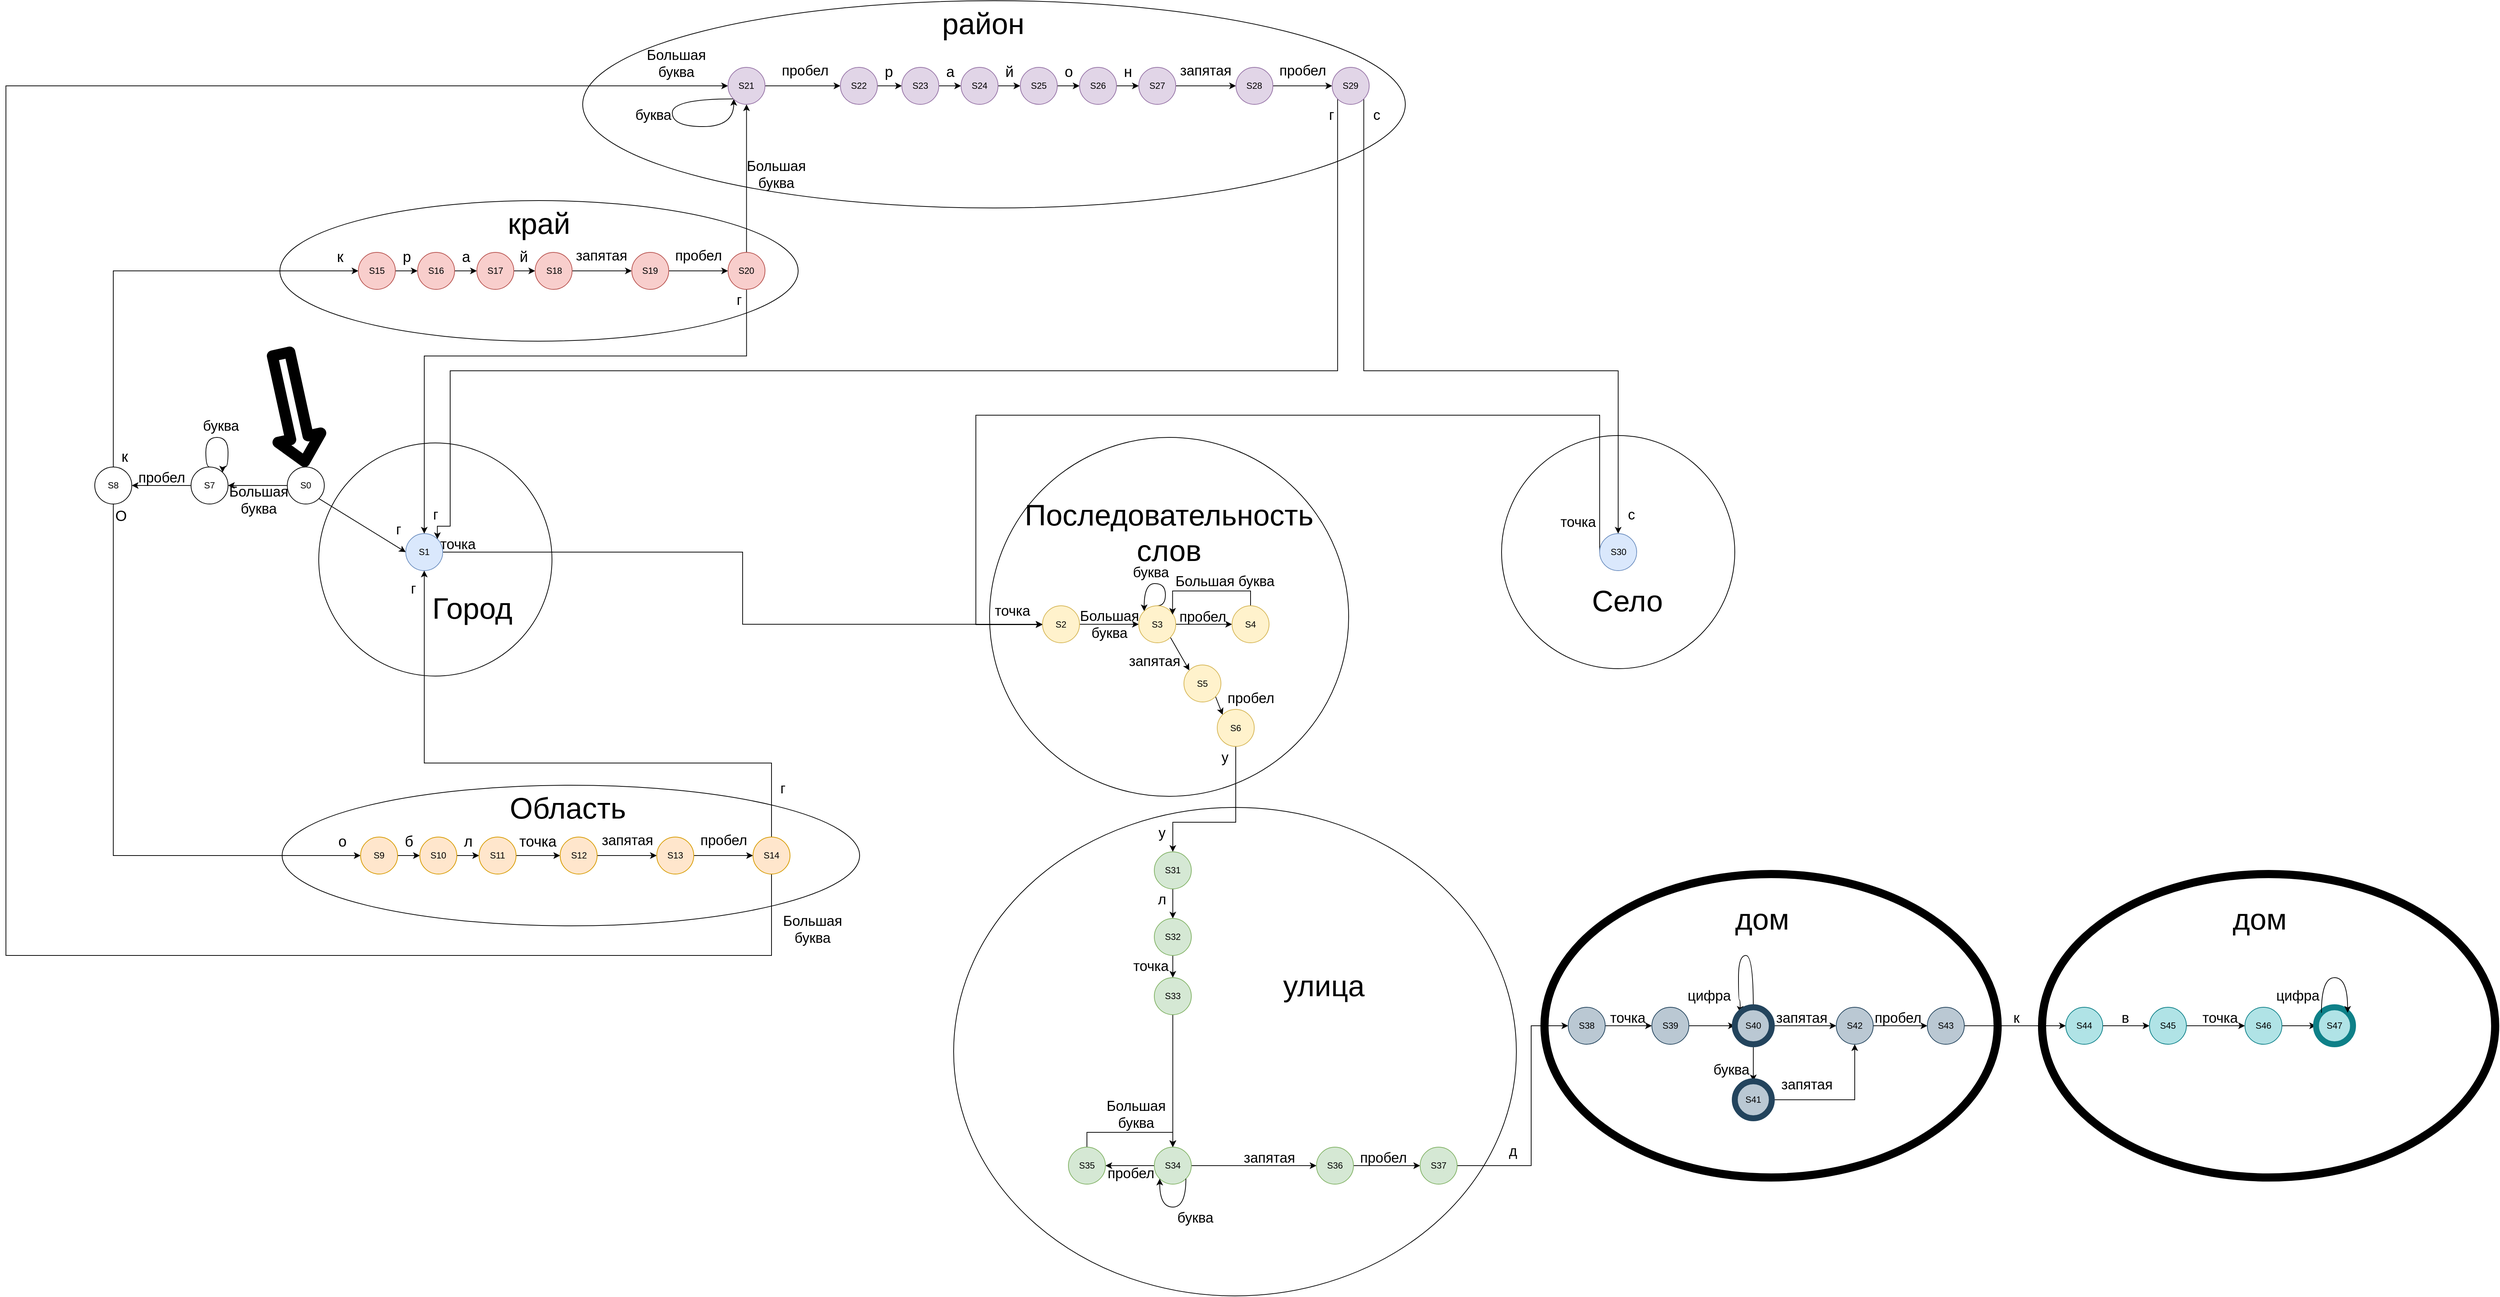 <mxfile version="13.8.1" type="google"><diagram id="v0qS0ljn7IZOgDBy7Ekw" name="Page-1"><mxGraphModel dx="2012" dy="1863" grid="1" gridSize="10" guides="1" tooltips="1" connect="1" arrows="1" fold="1" page="1" pageScale="1" pageWidth="827" pageHeight="1169" math="0" shadow="0"><root><mxCell id="0"/><mxCell id="1" parent="0"/><mxCell id="U4haM7wn6917HgcNlMuS-253" value="" style="ellipse;whiteSpace=wrap;html=1;strokeWidth=11;fillColor=#ffffff;fontSize=20;" vertex="1" parent="1"><mxGeometry x="2400" y="800" width="612" height="410" as="geometry"/></mxCell><mxCell id="U4haM7wn6917HgcNlMuS-251" value="" style="ellipse;whiteSpace=wrap;html=1;strokeWidth=11;fillColor=#ffffff;fontSize=20;" vertex="1" parent="1"><mxGeometry x="1728" y="800" width="612" height="410" as="geometry"/></mxCell><mxCell id="U4haM7wn6917HgcNlMuS-225" value="" style="ellipse;whiteSpace=wrap;html=1;strokeWidth=1;fillColor=#ffffff;fontSize=20;" vertex="1" parent="1"><mxGeometry x="930" y="710" width="760" height="660" as="geometry"/></mxCell><mxCell id="U4haM7wn6917HgcNlMuS-163" value="" style="ellipse;whiteSpace=wrap;html=1;aspect=fixed;fontSize=19;strokeWidth=1;" vertex="1" parent="1"><mxGeometry x="1670" y="207.5" width="315" height="315" as="geometry"/></mxCell><mxCell id="U4haM7wn6917HgcNlMuS-161" value="" style="ellipse;whiteSpace=wrap;html=1;aspect=fixed;fontSize=19;strokeWidth=1;" vertex="1" parent="1"><mxGeometry x="978.5" y="210" width="485" height="485" as="geometry"/></mxCell><mxCell id="U4haM7wn6917HgcNlMuS-156" value="" style="ellipse;whiteSpace=wrap;html=1;strokeWidth=1;fillColor=#ffffff;fontSize=20;" vertex="1" parent="1"><mxGeometry x="429" y="-380" width="1111" height="280" as="geometry"/></mxCell><mxCell id="U4haM7wn6917HgcNlMuS-62" value="" style="ellipse;whiteSpace=wrap;html=1;fontSize=20;strokeWidth=1;" vertex="1" parent="1"><mxGeometry x="20" y="-110" width="700" height="190" as="geometry"/></mxCell><mxCell id="U4haM7wn6917HgcNlMuS-60" value="" style="ellipse;whiteSpace=wrap;html=1;fontSize=20;strokeWidth=1;" vertex="1" parent="1"><mxGeometry x="23" y="680" width="780" height="190" as="geometry"/></mxCell><mxCell id="U4haM7wn6917HgcNlMuS-25" value="" style="ellipse;whiteSpace=wrap;html=1;aspect=fixed;fontSize=19;strokeWidth=1;" vertex="1" parent="1"><mxGeometry x="72.5" y="217.5" width="315" height="315" as="geometry"/></mxCell><mxCell id="U4haM7wn6917HgcNlMuS-5" style="rounded=0;orthogonalLoop=1;jettySize=auto;html=1;exitX=1;exitY=1;exitDx=0;exitDy=0;entryX=0;entryY=0.5;entryDx=0;entryDy=0;strokeWidth=1;" edge="1" parent="1" source="U4haM7wn6917HgcNlMuS-1" target="U4haM7wn6917HgcNlMuS-4"><mxGeometry relative="1" as="geometry"/></mxCell><mxCell id="U4haM7wn6917HgcNlMuS-30" style="edgeStyle=none;rounded=0;orthogonalLoop=1;jettySize=auto;html=1;exitX=0;exitY=0.5;exitDx=0;exitDy=0;entryX=1;entryY=0.5;entryDx=0;entryDy=0;fontSize=40;strokeWidth=1;" edge="1" parent="1" source="U4haM7wn6917HgcNlMuS-1" target="U4haM7wn6917HgcNlMuS-29"><mxGeometry relative="1" as="geometry"/></mxCell><mxCell id="U4haM7wn6917HgcNlMuS-1" value="S0" style="ellipse;whiteSpace=wrap;html=1;aspect=fixed;strokeWidth=1;" vertex="1" parent="1"><mxGeometry x="30" y="250" width="50" height="50" as="geometry"/></mxCell><mxCell id="U4haM7wn6917HgcNlMuS-8" style="edgeStyle=orthogonalEdgeStyle;rounded=0;orthogonalLoop=1;jettySize=auto;html=1;exitX=1;exitY=0.5;exitDx=0;exitDy=0;entryX=0;entryY=0.5;entryDx=0;entryDy=0;fontSize=19;strokeWidth=1;" edge="1" parent="1" source="U4haM7wn6917HgcNlMuS-4" target="U4haM7wn6917HgcNlMuS-7"><mxGeometry relative="1" as="geometry"/></mxCell><mxCell id="U4haM7wn6917HgcNlMuS-4" value="S1" style="ellipse;whiteSpace=wrap;html=1;aspect=fixed;fillColor=#dae8fc;strokeColor=#6c8ebf;strokeWidth=1;" vertex="1" parent="1"><mxGeometry x="190" y="340" width="50" height="50" as="geometry"/></mxCell><mxCell id="U4haM7wn6917HgcNlMuS-6" value="г" style="text;html=1;align=center;verticalAlign=middle;resizable=0;points=[];autosize=1;fontSize=19;strokeWidth=1;" vertex="1" parent="1"><mxGeometry x="170" y="320" width="20" height="30" as="geometry"/></mxCell><mxCell id="U4haM7wn6917HgcNlMuS-11" style="edgeStyle=none;rounded=0;orthogonalLoop=1;jettySize=auto;html=1;exitX=1;exitY=0.5;exitDx=0;exitDy=0;entryX=0;entryY=0.5;entryDx=0;entryDy=0;fontSize=19;strokeWidth=1;" edge="1" parent="1" source="U4haM7wn6917HgcNlMuS-7" target="U4haM7wn6917HgcNlMuS-10"><mxGeometry relative="1" as="geometry"/></mxCell><mxCell id="U4haM7wn6917HgcNlMuS-7" value="S2" style="ellipse;whiteSpace=wrap;html=1;aspect=fixed;fillColor=#fff2cc;strokeColor=#d6b656;strokeWidth=1;" vertex="1" parent="1"><mxGeometry x="1050" y="437.5" width="50" height="50" as="geometry"/></mxCell><mxCell id="U4haM7wn6917HgcNlMuS-9" value="точка" style="text;html=1;align=center;verticalAlign=middle;resizable=0;points=[];autosize=1;fontSize=19;strokeWidth=1;" vertex="1" parent="1"><mxGeometry x="230" y="340" width="60" height="30" as="geometry"/></mxCell><mxCell id="U4haM7wn6917HgcNlMuS-13" style="edgeStyle=orthogonalEdgeStyle;rounded=0;orthogonalLoop=1;jettySize=auto;html=1;exitX=0.5;exitY=0;exitDx=0;exitDy=0;fontSize=19;entryX=0;entryY=0;entryDx=0;entryDy=0;curved=1;strokeWidth=1;" edge="1" parent="1" source="U4haM7wn6917HgcNlMuS-10" target="U4haM7wn6917HgcNlMuS-10"><mxGeometry relative="1" as="geometry"><mxPoint x="1216" y="377.5" as="targetPoint"/><Array as="points"><mxPoint x="1216" y="437.5"/><mxPoint x="1216" y="407.5"/><mxPoint x="1187" y="407.5"/></Array></mxGeometry></mxCell><mxCell id="U4haM7wn6917HgcNlMuS-15" style="edgeStyle=orthogonalEdgeStyle;curved=1;rounded=0;orthogonalLoop=1;jettySize=auto;html=1;exitX=1;exitY=0.5;exitDx=0;exitDy=0;fontSize=19;entryX=0;entryY=0.5;entryDx=0;entryDy=0;strokeWidth=1;" edge="1" parent="1" source="U4haM7wn6917HgcNlMuS-10" target="U4haM7wn6917HgcNlMuS-17"><mxGeometry relative="1" as="geometry"><mxPoint x="1306" y="462.5" as="targetPoint"/></mxGeometry></mxCell><mxCell id="U4haM7wn6917HgcNlMuS-20" style="rounded=0;orthogonalLoop=1;jettySize=auto;html=1;exitX=1;exitY=1;exitDx=0;exitDy=0;fontSize=19;entryX=0;entryY=0;entryDx=0;entryDy=0;strokeWidth=1;" edge="1" parent="1" source="U4haM7wn6917HgcNlMuS-10" target="U4haM7wn6917HgcNlMuS-21"><mxGeometry relative="1" as="geometry"><mxPoint x="1276" y="567.5" as="targetPoint"/></mxGeometry></mxCell><mxCell id="U4haM7wn6917HgcNlMuS-10" value="S3" style="ellipse;whiteSpace=wrap;html=1;aspect=fixed;fillColor=#fff2cc;strokeColor=#d6b656;strokeWidth=1;" vertex="1" parent="1"><mxGeometry x="1180" y="437.5" width="50" height="50" as="geometry"/></mxCell><mxCell id="U4haM7wn6917HgcNlMuS-12" value="Большая&lt;br&gt;буква" style="text;html=1;align=center;verticalAlign=middle;resizable=0;points=[];autosize=1;fontSize=19;strokeWidth=1;" vertex="1" parent="1"><mxGeometry x="1090" y="437.5" width="100" height="50" as="geometry"/></mxCell><mxCell id="U4haM7wn6917HgcNlMuS-14" value="буква" style="text;html=1;align=center;verticalAlign=middle;resizable=0;points=[];autosize=1;fontSize=19;strokeWidth=1;" vertex="1" parent="1"><mxGeometry x="1166" y="377.5" width="60" height="30" as="geometry"/></mxCell><mxCell id="U4haM7wn6917HgcNlMuS-16" value="пробел" style="text;html=1;align=center;verticalAlign=middle;resizable=0;points=[];autosize=1;fontSize=19;strokeWidth=1;" vertex="1" parent="1"><mxGeometry x="1226" y="437.5" width="80" height="30" as="geometry"/></mxCell><mxCell id="U4haM7wn6917HgcNlMuS-18" style="edgeStyle=orthogonalEdgeStyle;rounded=0;orthogonalLoop=1;jettySize=auto;html=1;exitX=0.5;exitY=0;exitDx=0;exitDy=0;entryX=0.913;entryY=0.241;entryDx=0;entryDy=0;entryPerimeter=0;fontSize=19;strokeWidth=1;" edge="1" parent="1" source="U4haM7wn6917HgcNlMuS-17" target="U4haM7wn6917HgcNlMuS-10"><mxGeometry relative="1" as="geometry"><Array as="points"><mxPoint x="1331" y="417.5"/><mxPoint x="1226" y="417.5"/></Array></mxGeometry></mxCell><mxCell id="U4haM7wn6917HgcNlMuS-17" value="S4" style="ellipse;whiteSpace=wrap;html=1;aspect=fixed;fillColor=#fff2cc;strokeColor=#d6b656;strokeWidth=1;" vertex="1" parent="1"><mxGeometry x="1306" y="437.5" width="50" height="50" as="geometry"/></mxCell><mxCell id="U4haM7wn6917HgcNlMuS-19" value="Большая буква" style="text;html=1;align=center;verticalAlign=middle;resizable=0;points=[];autosize=1;fontSize=19;strokeWidth=1;" vertex="1" parent="1"><mxGeometry x="1221" y="390" width="150" height="30" as="geometry"/></mxCell><mxCell id="U4haM7wn6917HgcNlMuS-48" style="rounded=0;orthogonalLoop=1;jettySize=auto;html=1;exitX=1;exitY=1;exitDx=0;exitDy=0;entryX=0;entryY=0;entryDx=0;entryDy=0;fontSize=20;strokeWidth=1;" edge="1" parent="1" source="U4haM7wn6917HgcNlMuS-21" target="U4haM7wn6917HgcNlMuS-47"><mxGeometry relative="1" as="geometry"/></mxCell><mxCell id="U4haM7wn6917HgcNlMuS-21" value="S5" style="ellipse;whiteSpace=wrap;html=1;aspect=fixed;fillColor=#fff2cc;strokeColor=#d6b656;strokeWidth=1;" vertex="1" parent="1"><mxGeometry x="1241" y="517.5" width="50" height="50" as="geometry"/></mxCell><mxCell id="U4haM7wn6917HgcNlMuS-22" value="запятая" style="text;html=1;align=center;verticalAlign=middle;resizable=0;points=[];autosize=1;fontSize=19;strokeWidth=1;" vertex="1" parent="1"><mxGeometry x="1161" y="497.5" width="80" height="30" as="geometry"/></mxCell><mxCell id="U4haM7wn6917HgcNlMuS-23" value="Город" style="text;html=1;strokeColor=none;fillColor=none;align=center;verticalAlign=middle;whiteSpace=wrap;rounded=0;fontSize=40;strokeWidth=1;" vertex="1" parent="1"><mxGeometry x="260" y="430" width="40" height="20" as="geometry"/></mxCell><mxCell id="U4haM7wn6917HgcNlMuS-35" style="edgeStyle=orthogonalEdgeStyle;curved=1;rounded=0;orthogonalLoop=1;jettySize=auto;html=1;exitX=0;exitY=0.5;exitDx=0;exitDy=0;entryX=1;entryY=0.5;entryDx=0;entryDy=0;fontSize=40;strokeWidth=1;" edge="1" parent="1" source="U4haM7wn6917HgcNlMuS-29" target="U4haM7wn6917HgcNlMuS-34"><mxGeometry relative="1" as="geometry"/></mxCell><mxCell id="U4haM7wn6917HgcNlMuS-29" value="S7" style="ellipse;whiteSpace=wrap;html=1;aspect=fixed;strokeWidth=1;" vertex="1" parent="1"><mxGeometry x="-100" y="250" width="50" height="50" as="geometry"/></mxCell><mxCell id="U4haM7wn6917HgcNlMuS-31" value="Большая&lt;br&gt;буква" style="text;html=1;align=center;verticalAlign=middle;resizable=0;points=[];autosize=1;fontSize=19;strokeWidth=1;" vertex="1" parent="1"><mxGeometry x="-59" y="270" width="100" height="50" as="geometry"/></mxCell><mxCell id="U4haM7wn6917HgcNlMuS-32" style="edgeStyle=orthogonalEdgeStyle;rounded=0;orthogonalLoop=1;jettySize=auto;html=1;exitX=0.5;exitY=0;exitDx=0;exitDy=0;entryX=1;entryY=0;entryDx=0;entryDy=0;fontSize=40;curved=1;strokeWidth=1;" edge="1" parent="1" source="U4haM7wn6917HgcNlMuS-29" target="U4haM7wn6917HgcNlMuS-29"><mxGeometry relative="1" as="geometry"><Array as="points"><mxPoint x="-80" y="250"/><mxPoint x="-80" y="210"/><mxPoint x="-50" y="210"/><mxPoint x="-50" y="250"/><mxPoint x="-57" y="250"/></Array></mxGeometry></mxCell><mxCell id="U4haM7wn6917HgcNlMuS-33" value="буква" style="text;html=1;align=center;verticalAlign=middle;resizable=0;points=[];autosize=1;fontSize=19;strokeWidth=1;" vertex="1" parent="1"><mxGeometry x="-90" y="180" width="60" height="30" as="geometry"/></mxCell><mxCell id="U4haM7wn6917HgcNlMuS-39" style="edgeStyle=orthogonalEdgeStyle;rounded=0;orthogonalLoop=1;jettySize=auto;html=1;exitX=0.5;exitY=1;exitDx=0;exitDy=0;entryX=0;entryY=0.5;entryDx=0;entryDy=0;fontSize=40;strokeWidth=1;" edge="1" parent="1" source="U4haM7wn6917HgcNlMuS-34" target="U4haM7wn6917HgcNlMuS-38"><mxGeometry relative="1" as="geometry"/></mxCell><mxCell id="U4haM7wn6917HgcNlMuS-81" style="edgeStyle=orthogonalEdgeStyle;rounded=0;orthogonalLoop=1;jettySize=auto;html=1;exitX=0.5;exitY=0;exitDx=0;exitDy=0;entryX=0;entryY=0.5;entryDx=0;entryDy=0;fontSize=20;strokeWidth=1;" edge="1" parent="1" source="U4haM7wn6917HgcNlMuS-34" target="U4haM7wn6917HgcNlMuS-64"><mxGeometry relative="1" as="geometry"/></mxCell><mxCell id="U4haM7wn6917HgcNlMuS-34" value="S8" style="ellipse;whiteSpace=wrap;html=1;aspect=fixed;strokeWidth=1;" vertex="1" parent="1"><mxGeometry x="-230" y="250" width="50" height="50" as="geometry"/></mxCell><mxCell id="U4haM7wn6917HgcNlMuS-36" value="пробел" style="text;html=1;align=center;verticalAlign=middle;resizable=0;points=[];autosize=1;fontSize=19;strokeWidth=1;" vertex="1" parent="1"><mxGeometry x="-180" y="250" width="80" height="30" as="geometry"/></mxCell><mxCell id="U4haM7wn6917HgcNlMuS-50" style="edgeStyle=none;rounded=0;orthogonalLoop=1;jettySize=auto;html=1;exitX=1;exitY=0.5;exitDx=0;exitDy=0;entryX=0;entryY=0.5;entryDx=0;entryDy=0;fontSize=20;strokeWidth=1;" edge="1" parent="1" source="U4haM7wn6917HgcNlMuS-38" target="U4haM7wn6917HgcNlMuS-42"><mxGeometry relative="1" as="geometry"/></mxCell><mxCell id="U4haM7wn6917HgcNlMuS-38" value="S9" style="ellipse;whiteSpace=wrap;html=1;aspect=fixed;fillColor=#ffe6cc;strokeColor=#d79b00;strokeWidth=1;" vertex="1" parent="1"><mxGeometry x="129" y="750" width="50" height="50" as="geometry"/></mxCell><mxCell id="U4haM7wn6917HgcNlMuS-40" value="О" style="text;html=1;align=center;verticalAlign=middle;resizable=0;points=[];autosize=1;fontSize=20;strokeWidth=1;" vertex="1" parent="1"><mxGeometry x="-210" y="300" width="30" height="30" as="geometry"/></mxCell><mxCell id="U4haM7wn6917HgcNlMuS-41" value="о" style="text;html=1;align=center;verticalAlign=middle;resizable=0;points=[];autosize=1;fontSize=20;strokeWidth=1;" vertex="1" parent="1"><mxGeometry x="89" y="740" width="30" height="30" as="geometry"/></mxCell><mxCell id="U4haM7wn6917HgcNlMuS-51" style="edgeStyle=none;rounded=0;orthogonalLoop=1;jettySize=auto;html=1;exitX=1;exitY=0.5;exitDx=0;exitDy=0;entryX=0;entryY=0.5;entryDx=0;entryDy=0;fontSize=20;strokeWidth=1;" edge="1" parent="1" source="U4haM7wn6917HgcNlMuS-42" target="U4haM7wn6917HgcNlMuS-43"><mxGeometry relative="1" as="geometry"/></mxCell><mxCell id="U4haM7wn6917HgcNlMuS-42" value="S10" style="ellipse;whiteSpace=wrap;html=1;aspect=fixed;fillColor=#ffe6cc;strokeColor=#d79b00;strokeWidth=1;" vertex="1" parent="1"><mxGeometry x="209" y="750" width="50" height="50" as="geometry"/></mxCell><mxCell id="U4haM7wn6917HgcNlMuS-52" style="edgeStyle=none;rounded=0;orthogonalLoop=1;jettySize=auto;html=1;exitX=1;exitY=0.5;exitDx=0;exitDy=0;entryX=0;entryY=0.5;entryDx=0;entryDy=0;fontSize=20;strokeWidth=1;" edge="1" parent="1" source="U4haM7wn6917HgcNlMuS-43" target="U4haM7wn6917HgcNlMuS-44"><mxGeometry relative="1" as="geometry"/></mxCell><mxCell id="U4haM7wn6917HgcNlMuS-43" value="S11" style="ellipse;whiteSpace=wrap;html=1;aspect=fixed;fillColor=#ffe6cc;strokeColor=#d79b00;strokeWidth=1;" vertex="1" parent="1"><mxGeometry x="289" y="750" width="50" height="50" as="geometry"/></mxCell><mxCell id="U4haM7wn6917HgcNlMuS-53" style="edgeStyle=none;rounded=0;orthogonalLoop=1;jettySize=auto;html=1;exitX=1;exitY=0.5;exitDx=0;exitDy=0;entryX=0;entryY=0.5;entryDx=0;entryDy=0;fontSize=20;strokeWidth=1;" edge="1" parent="1" source="U4haM7wn6917HgcNlMuS-44" target="U4haM7wn6917HgcNlMuS-45"><mxGeometry relative="1" as="geometry"/></mxCell><mxCell id="U4haM7wn6917HgcNlMuS-44" value="S12" style="ellipse;whiteSpace=wrap;html=1;aspect=fixed;fillColor=#ffe6cc;strokeColor=#d79b00;strokeWidth=1;" vertex="1" parent="1"><mxGeometry x="398.5" y="750" width="50" height="50" as="geometry"/></mxCell><mxCell id="U4haM7wn6917HgcNlMuS-54" style="edgeStyle=none;rounded=0;orthogonalLoop=1;jettySize=auto;html=1;exitX=1;exitY=0.5;exitDx=0;exitDy=0;entryX=0;entryY=0.5;entryDx=0;entryDy=0;fontSize=20;strokeWidth=1;" edge="1" parent="1" source="U4haM7wn6917HgcNlMuS-45" target="U4haM7wn6917HgcNlMuS-46"><mxGeometry relative="1" as="geometry"/></mxCell><mxCell id="U4haM7wn6917HgcNlMuS-45" value="S13" style="ellipse;whiteSpace=wrap;html=1;aspect=fixed;fillColor=#ffe6cc;strokeColor=#d79b00;strokeWidth=1;" vertex="1" parent="1"><mxGeometry x="529" y="750" width="50" height="50" as="geometry"/></mxCell><mxCell id="U4haM7wn6917HgcNlMuS-83" style="edgeStyle=orthogonalEdgeStyle;rounded=0;orthogonalLoop=1;jettySize=auto;html=1;exitX=0.5;exitY=0;exitDx=0;exitDy=0;entryX=0.5;entryY=1;entryDx=0;entryDy=0;fontSize=20;strokeWidth=1;" edge="1" parent="1" source="U4haM7wn6917HgcNlMuS-46" target="U4haM7wn6917HgcNlMuS-4"><mxGeometry relative="1" as="geometry"><Array as="points"><mxPoint x="684" y="650"/><mxPoint x="215" y="650"/></Array></mxGeometry></mxCell><mxCell id="U4haM7wn6917HgcNlMuS-92" style="edgeStyle=orthogonalEdgeStyle;rounded=0;orthogonalLoop=1;jettySize=auto;html=1;exitX=0.5;exitY=1;exitDx=0;exitDy=0;entryX=0;entryY=0.5;entryDx=0;entryDy=0;strokeWidth=1;fontSize=20;" edge="1" parent="1" source="U4haM7wn6917HgcNlMuS-46" target="U4haM7wn6917HgcNlMuS-89"><mxGeometry relative="1" as="geometry"><Array as="points"><mxPoint x="684" y="910"/><mxPoint x="-350" y="910"/><mxPoint x="-350" y="-265"/></Array></mxGeometry></mxCell><mxCell id="U4haM7wn6917HgcNlMuS-46" value="S14" style="ellipse;whiteSpace=wrap;html=1;aspect=fixed;fillColor=#ffe6cc;strokeColor=#d79b00;strokeWidth=1;" vertex="1" parent="1"><mxGeometry x="659" y="750" width="50" height="50" as="geometry"/></mxCell><mxCell id="U4haM7wn6917HgcNlMuS-195" style="edgeStyle=orthogonalEdgeStyle;rounded=0;orthogonalLoop=1;jettySize=auto;html=1;exitX=0.5;exitY=1;exitDx=0;exitDy=0;entryX=0.5;entryY=0;entryDx=0;entryDy=0;strokeWidth=1;fontSize=20;" edge="1" parent="1" source="U4haM7wn6917HgcNlMuS-47" target="U4haM7wn6917HgcNlMuS-193"><mxGeometry relative="1" as="geometry"><Array as="points"><mxPoint x="1311" y="730"/><mxPoint x="1226" y="730"/></Array></mxGeometry></mxCell><mxCell id="U4haM7wn6917HgcNlMuS-47" value="S6" style="ellipse;whiteSpace=wrap;html=1;aspect=fixed;fillColor=#fff2cc;strokeColor=#d6b656;strokeWidth=1;" vertex="1" parent="1"><mxGeometry x="1286" y="577.5" width="50" height="50" as="geometry"/></mxCell><mxCell id="U4haM7wn6917HgcNlMuS-49" value="пробел" style="text;html=1;align=center;verticalAlign=middle;resizable=0;points=[];autosize=1;fontSize=19;strokeWidth=1;" vertex="1" parent="1"><mxGeometry x="1291" y="547.5" width="80" height="30" as="geometry"/></mxCell><mxCell id="U4haM7wn6917HgcNlMuS-55" value="б" style="text;html=1;align=center;verticalAlign=middle;resizable=0;points=[];autosize=1;fontSize=20;strokeWidth=1;" vertex="1" parent="1"><mxGeometry x="179" y="740" width="30" height="30" as="geometry"/></mxCell><mxCell id="U4haM7wn6917HgcNlMuS-56" value="л" style="text;html=1;align=center;verticalAlign=middle;resizable=0;points=[];autosize=1;fontSize=20;strokeWidth=1;" vertex="1" parent="1"><mxGeometry x="259" y="740" width="30" height="30" as="geometry"/></mxCell><mxCell id="U4haM7wn6917HgcNlMuS-57" value="точка" style="text;html=1;align=center;verticalAlign=middle;resizable=0;points=[];autosize=1;fontSize=20;strokeWidth=1;" vertex="1" parent="1"><mxGeometry x="333" y="740" width="70" height="30" as="geometry"/></mxCell><mxCell id="U4haM7wn6917HgcNlMuS-58" value="запятая" style="text;html=1;align=center;verticalAlign=middle;resizable=0;points=[];autosize=1;fontSize=19;strokeWidth=1;" vertex="1" parent="1"><mxGeometry x="449" y="740" width="80" height="30" as="geometry"/></mxCell><mxCell id="U4haM7wn6917HgcNlMuS-59" value="пробел" style="text;html=1;align=center;verticalAlign=middle;resizable=0;points=[];autosize=1;fontSize=19;strokeWidth=1;" vertex="1" parent="1"><mxGeometry x="579" y="740" width="80" height="30" as="geometry"/></mxCell><mxCell id="U4haM7wn6917HgcNlMuS-61" value="Область" style="text;html=1;strokeColor=none;fillColor=none;align=center;verticalAlign=middle;whiteSpace=wrap;rounded=0;fontSize=40;strokeWidth=1;" vertex="1" parent="1"><mxGeometry x="389" y="700" width="40" height="20" as="geometry"/></mxCell><mxCell id="U4haM7wn6917HgcNlMuS-63" style="edgeStyle=none;rounded=0;orthogonalLoop=1;jettySize=auto;html=1;exitX=1;exitY=0.5;exitDx=0;exitDy=0;entryX=0;entryY=0.5;entryDx=0;entryDy=0;fontSize=20;strokeWidth=1;" edge="1" parent="1" source="U4haM7wn6917HgcNlMuS-64" target="U4haM7wn6917HgcNlMuS-67"><mxGeometry relative="1" as="geometry"/></mxCell><mxCell id="U4haM7wn6917HgcNlMuS-64" value="S15" style="ellipse;whiteSpace=wrap;html=1;aspect=fixed;fillColor=#f8cecc;strokeColor=#b85450;strokeWidth=1;" vertex="1" parent="1"><mxGeometry x="126" y="-40" width="50" height="50" as="geometry"/></mxCell><mxCell id="U4haM7wn6917HgcNlMuS-65" value="к" style="text;html=1;align=center;verticalAlign=middle;resizable=0;points=[];autosize=1;fontSize=20;strokeWidth=1;" vertex="1" parent="1"><mxGeometry x="91" y="-50" width="20" height="30" as="geometry"/></mxCell><mxCell id="U4haM7wn6917HgcNlMuS-66" style="edgeStyle=none;rounded=0;orthogonalLoop=1;jettySize=auto;html=1;exitX=1;exitY=0.5;exitDx=0;exitDy=0;entryX=0;entryY=0.5;entryDx=0;entryDy=0;fontSize=20;strokeWidth=1;" edge="1" parent="1" source="U4haM7wn6917HgcNlMuS-67" target="U4haM7wn6917HgcNlMuS-69"><mxGeometry relative="1" as="geometry"/></mxCell><mxCell id="U4haM7wn6917HgcNlMuS-67" value="S16" style="ellipse;whiteSpace=wrap;html=1;aspect=fixed;fillColor=#f8cecc;strokeColor=#b85450;strokeWidth=1;" vertex="1" parent="1"><mxGeometry x="206" y="-40" width="50" height="50" as="geometry"/></mxCell><mxCell id="U4haM7wn6917HgcNlMuS-68" style="edgeStyle=none;rounded=0;orthogonalLoop=1;jettySize=auto;html=1;exitX=1;exitY=0.5;exitDx=0;exitDy=0;entryX=0;entryY=0.5;entryDx=0;entryDy=0;fontSize=20;strokeWidth=1;" edge="1" parent="1" source="U4haM7wn6917HgcNlMuS-69" target="U4haM7wn6917HgcNlMuS-71"><mxGeometry relative="1" as="geometry"/></mxCell><mxCell id="U4haM7wn6917HgcNlMuS-69" value="S17" style="ellipse;whiteSpace=wrap;html=1;aspect=fixed;fillColor=#f8cecc;strokeColor=#b85450;strokeWidth=1;" vertex="1" parent="1"><mxGeometry x="286" y="-40" width="50" height="50" as="geometry"/></mxCell><mxCell id="U4haM7wn6917HgcNlMuS-70" style="edgeStyle=none;rounded=0;orthogonalLoop=1;jettySize=auto;html=1;exitX=1;exitY=0.5;exitDx=0;exitDy=0;entryX=0;entryY=0.5;entryDx=0;entryDy=0;fontSize=20;strokeWidth=1;" edge="1" parent="1" source="U4haM7wn6917HgcNlMuS-71" target="U4haM7wn6917HgcNlMuS-73"><mxGeometry relative="1" as="geometry"/></mxCell><mxCell id="U4haM7wn6917HgcNlMuS-71" value="S18" style="ellipse;html=1;aspect=fixed;strokeColor=#b85450;strokeWidth=1;fillColor=#f8cecc;" vertex="1" parent="1"><mxGeometry x="364.75" y="-40" width="50" height="50" as="geometry"/></mxCell><mxCell id="U4haM7wn6917HgcNlMuS-72" style="edgeStyle=none;rounded=0;orthogonalLoop=1;jettySize=auto;html=1;exitX=1;exitY=0.5;exitDx=0;exitDy=0;entryX=0;entryY=0.5;entryDx=0;entryDy=0;fontSize=20;strokeWidth=1;" edge="1" parent="1" source="U4haM7wn6917HgcNlMuS-73" target="U4haM7wn6917HgcNlMuS-74"><mxGeometry relative="1" as="geometry"/></mxCell><mxCell id="U4haM7wn6917HgcNlMuS-73" value="S19" style="ellipse;whiteSpace=wrap;html=1;aspect=fixed;fillColor=#f8cecc;strokeColor=#b85450;strokeWidth=1;" vertex="1" parent="1"><mxGeometry x="495.25" y="-40" width="50" height="50" as="geometry"/></mxCell><mxCell id="U4haM7wn6917HgcNlMuS-86" style="edgeStyle=orthogonalEdgeStyle;rounded=0;orthogonalLoop=1;jettySize=auto;html=1;exitX=0.5;exitY=1;exitDx=0;exitDy=0;entryX=0.5;entryY=0;entryDx=0;entryDy=0;fontSize=20;strokeWidth=1;" edge="1" parent="1" source="U4haM7wn6917HgcNlMuS-74" target="U4haM7wn6917HgcNlMuS-4"><mxGeometry relative="1" as="geometry"><Array as="points"><mxPoint x="650" y="100"/><mxPoint x="215" y="100"/></Array></mxGeometry></mxCell><mxCell id="U4haM7wn6917HgcNlMuS-90" style="edgeStyle=orthogonalEdgeStyle;rounded=0;orthogonalLoop=1;jettySize=auto;html=1;exitX=0.5;exitY=0;exitDx=0;exitDy=0;entryX=0.5;entryY=1;entryDx=0;entryDy=0;strokeWidth=1;fontSize=20;" edge="1" parent="1" source="U4haM7wn6917HgcNlMuS-74" target="U4haM7wn6917HgcNlMuS-89"><mxGeometry relative="1" as="geometry"/></mxCell><mxCell id="U4haM7wn6917HgcNlMuS-74" value="S20" style="ellipse;whiteSpace=wrap;html=1;aspect=fixed;fillColor=#f8cecc;strokeColor=#b85450;strokeWidth=1;" vertex="1" parent="1"><mxGeometry x="625.25" y="-40" width="50" height="50" as="geometry"/></mxCell><mxCell id="U4haM7wn6917HgcNlMuS-75" value="р" style="text;html=1;align=center;verticalAlign=middle;resizable=0;points=[];autosize=1;fontSize=20;strokeWidth=1;" vertex="1" parent="1"><mxGeometry x="176" y="-50" width="30" height="30" as="geometry"/></mxCell><mxCell id="U4haM7wn6917HgcNlMuS-76" value="а" style="text;html=1;align=center;verticalAlign=middle;resizable=0;points=[];autosize=1;fontSize=20;strokeWidth=1;" vertex="1" parent="1"><mxGeometry x="256" y="-50" width="30" height="30" as="geometry"/></mxCell><mxCell id="U4haM7wn6917HgcNlMuS-77" value="й" style="text;html=1;align=center;verticalAlign=middle;resizable=0;points=[];autosize=1;fontSize=20;strokeWidth=1;" vertex="1" parent="1"><mxGeometry x="334" y="-50" width="30" height="30" as="geometry"/></mxCell><mxCell id="U4haM7wn6917HgcNlMuS-78" value="запятая" style="text;html=1;align=center;verticalAlign=middle;resizable=0;points=[];autosize=1;fontSize=19;strokeWidth=1;" vertex="1" parent="1"><mxGeometry x="414" y="-50" width="80" height="30" as="geometry"/></mxCell><mxCell id="U4haM7wn6917HgcNlMuS-79" value="пробел" style="text;html=1;align=center;verticalAlign=middle;resizable=0;points=[];autosize=1;fontSize=19;strokeWidth=1;" vertex="1" parent="1"><mxGeometry x="545.25" y="-50" width="80" height="30" as="geometry"/></mxCell><mxCell id="U4haM7wn6917HgcNlMuS-80" value="край" style="text;html=1;strokeColor=none;fillColor=none;align=center;verticalAlign=middle;whiteSpace=wrap;rounded=0;fontSize=40;strokeWidth=1;" vertex="1" parent="1"><mxGeometry x="350" y="-90" width="40" height="20" as="geometry"/></mxCell><mxCell id="U4haM7wn6917HgcNlMuS-82" value="к" style="text;html=1;align=center;verticalAlign=middle;resizable=0;points=[];autosize=1;fontSize=20;strokeWidth=1;" vertex="1" parent="1"><mxGeometry x="-200" y="220" width="20" height="30" as="geometry"/></mxCell><mxCell id="U4haM7wn6917HgcNlMuS-84" value="г" style="text;html=1;align=center;verticalAlign=middle;resizable=0;points=[];autosize=1;fontSize=19;strokeWidth=1;" vertex="1" parent="1"><mxGeometry x="689" y="670" width="20" height="30" as="geometry"/></mxCell><mxCell id="U4haM7wn6917HgcNlMuS-85" value="г" style="text;html=1;align=center;verticalAlign=middle;resizable=0;points=[];autosize=1;fontSize=19;strokeWidth=1;" vertex="1" parent="1"><mxGeometry x="190" y="400" width="20" height="30" as="geometry"/></mxCell><mxCell id="U4haM7wn6917HgcNlMuS-87" value="г" style="text;html=1;align=center;verticalAlign=middle;resizable=0;points=[];autosize=1;fontSize=19;strokeWidth=1;" vertex="1" parent="1"><mxGeometry x="630" y="10" width="20" height="30" as="geometry"/></mxCell><mxCell id="U4haM7wn6917HgcNlMuS-88" value="г" style="text;html=1;align=center;verticalAlign=middle;resizable=0;points=[];autosize=1;fontSize=19;strokeWidth=1;" vertex="1" parent="1"><mxGeometry x="220" y="300" width="20" height="30" as="geometry"/></mxCell><mxCell id="U4haM7wn6917HgcNlMuS-95" style="edgeStyle=orthogonalEdgeStyle;rounded=0;orthogonalLoop=1;jettySize=auto;html=1;exitX=0;exitY=1;exitDx=0;exitDy=0;strokeWidth=1;fontSize=20;curved=1;entryX=0;entryY=1;entryDx=0;entryDy=0;" edge="1" parent="1" source="U4haM7wn6917HgcNlMuS-89" target="U4haM7wn6917HgcNlMuS-89"><mxGeometry relative="1" as="geometry"><mxPoint x="630" y="-180" as="targetPoint"/><Array as="points"><mxPoint x="550" y="-247"/><mxPoint x="550" y="-210"/><mxPoint x="633" y="-210"/><mxPoint x="633" y="-247"/></Array></mxGeometry></mxCell><mxCell id="U4haM7wn6917HgcNlMuS-126" style="edgeStyle=none;rounded=0;orthogonalLoop=1;jettySize=auto;html=1;exitX=1;exitY=0.5;exitDx=0;exitDy=0;strokeWidth=1;fontSize=20;entryX=0;entryY=0.5;entryDx=0;entryDy=0;" edge="1" parent="1" source="U4haM7wn6917HgcNlMuS-89" target="U4haM7wn6917HgcNlMuS-127"><mxGeometry relative="1" as="geometry"><mxPoint x="760" y="-265" as="targetPoint"/></mxGeometry></mxCell><mxCell id="U4haM7wn6917HgcNlMuS-89" value="S21" style="ellipse;whiteSpace=wrap;html=1;aspect=fixed;strokeWidth=1;fillColor=#e1d5e7;strokeColor=#9673a6;" vertex="1" parent="1"><mxGeometry x="625.25" y="-290" width="50" height="50" as="geometry"/></mxCell><mxCell id="U4haM7wn6917HgcNlMuS-91" value="Большая&lt;br&gt;буква" style="text;html=1;align=center;verticalAlign=middle;resizable=0;points=[];autosize=1;fontSize=19;strokeWidth=1;" vertex="1" parent="1"><mxGeometry x="640" y="-170" width="100" height="50" as="geometry"/></mxCell><mxCell id="U4haM7wn6917HgcNlMuS-93" value="Большая&lt;br&gt;буква" style="text;html=1;align=center;verticalAlign=middle;resizable=0;points=[];autosize=1;fontSize=19;strokeWidth=1;" vertex="1" parent="1"><mxGeometry x="689" y="850" width="100" height="50" as="geometry"/></mxCell><mxCell id="U4haM7wn6917HgcNlMuS-94" value="Большая&lt;br&gt;буква" style="text;html=1;align=center;verticalAlign=middle;resizable=0;points=[];autosize=1;fontSize=19;strokeWidth=1;" vertex="1" parent="1"><mxGeometry x="505" y="-320" width="100" height="50" as="geometry"/></mxCell><mxCell id="U4haM7wn6917HgcNlMuS-96" value="буква" style="text;html=1;align=center;verticalAlign=middle;resizable=0;points=[];autosize=1;fontSize=19;strokeWidth=1;" vertex="1" parent="1"><mxGeometry x="494" y="-240" width="60" height="30" as="geometry"/></mxCell><mxCell id="U4haM7wn6917HgcNlMuS-138" style="edgeStyle=none;rounded=0;orthogonalLoop=1;jettySize=auto;html=1;exitX=1;exitY=0.5;exitDx=0;exitDy=0;entryX=0;entryY=0.5;entryDx=0;entryDy=0;strokeWidth=1;fontSize=20;" edge="1" parent="1" source="U4haM7wn6917HgcNlMuS-127" target="U4haM7wn6917HgcNlMuS-130"><mxGeometry relative="1" as="geometry"/></mxCell><mxCell id="U4haM7wn6917HgcNlMuS-127" value="S22" style="ellipse;whiteSpace=wrap;html=1;aspect=fixed;strokeWidth=1;fillColor=#e1d5e7;strokeColor=#9673a6;" vertex="1" parent="1"><mxGeometry x="777" y="-290" width="50" height="50" as="geometry"/></mxCell><mxCell id="U4haM7wn6917HgcNlMuS-129" value="пробел" style="text;html=1;align=center;verticalAlign=middle;resizable=0;points=[];autosize=1;fontSize=19;strokeWidth=1;" vertex="1" parent="1"><mxGeometry x="689" y="-300" width="80" height="30" as="geometry"/></mxCell><mxCell id="U4haM7wn6917HgcNlMuS-139" style="edgeStyle=none;rounded=0;orthogonalLoop=1;jettySize=auto;html=1;exitX=1;exitY=0.5;exitDx=0;exitDy=0;entryX=0;entryY=0.5;entryDx=0;entryDy=0;strokeWidth=1;fontSize=20;" edge="1" parent="1" source="U4haM7wn6917HgcNlMuS-130" target="U4haM7wn6917HgcNlMuS-131"><mxGeometry relative="1" as="geometry"/></mxCell><mxCell id="U4haM7wn6917HgcNlMuS-130" value="S23" style="ellipse;whiteSpace=wrap;html=1;aspect=fixed;strokeWidth=1;fillColor=#e1d5e7;strokeColor=#9673a6;" vertex="1" parent="1"><mxGeometry x="860" y="-290" width="50" height="50" as="geometry"/></mxCell><mxCell id="U4haM7wn6917HgcNlMuS-140" style="edgeStyle=none;rounded=0;orthogonalLoop=1;jettySize=auto;html=1;exitX=1;exitY=0.5;exitDx=0;exitDy=0;entryX=0;entryY=0.5;entryDx=0;entryDy=0;strokeWidth=1;fontSize=20;" edge="1" parent="1" source="U4haM7wn6917HgcNlMuS-131" target="U4haM7wn6917HgcNlMuS-132"><mxGeometry relative="1" as="geometry"/></mxCell><mxCell id="U4haM7wn6917HgcNlMuS-131" value="S24" style="ellipse;whiteSpace=wrap;html=1;aspect=fixed;strokeWidth=1;fillColor=#e1d5e7;strokeColor=#9673a6;" vertex="1" parent="1"><mxGeometry x="940" y="-290" width="50" height="50" as="geometry"/></mxCell><mxCell id="U4haM7wn6917HgcNlMuS-154" style="edgeStyle=none;rounded=0;orthogonalLoop=1;jettySize=auto;html=1;exitX=1;exitY=0.5;exitDx=0;exitDy=0;entryX=0;entryY=0.5;entryDx=0;entryDy=0;strokeWidth=1;fontSize=20;" edge="1" parent="1" source="U4haM7wn6917HgcNlMuS-132" target="U4haM7wn6917HgcNlMuS-151"><mxGeometry relative="1" as="geometry"/></mxCell><mxCell id="U4haM7wn6917HgcNlMuS-132" value="S25" style="ellipse;whiteSpace=wrap;html=1;aspect=fixed;strokeWidth=1;fillColor=#e1d5e7;strokeColor=#9673a6;" vertex="1" parent="1"><mxGeometry x="1020" y="-290" width="50" height="50" as="geometry"/></mxCell><mxCell id="U4haM7wn6917HgcNlMuS-142" style="edgeStyle=none;rounded=0;orthogonalLoop=1;jettySize=auto;html=1;exitX=1;exitY=0.5;exitDx=0;exitDy=0;entryX=0;entryY=0.5;entryDx=0;entryDy=0;strokeWidth=1;fontSize=20;" edge="1" parent="1" source="U4haM7wn6917HgcNlMuS-133" target="U4haM7wn6917HgcNlMuS-134"><mxGeometry relative="1" as="geometry"/></mxCell><mxCell id="U4haM7wn6917HgcNlMuS-133" value="S27" style="ellipse;whiteSpace=wrap;html=1;aspect=fixed;strokeWidth=1;fillColor=#e1d5e7;strokeColor=#9673a6;" vertex="1" parent="1"><mxGeometry x="1180" y="-290" width="50" height="50" as="geometry"/></mxCell><mxCell id="U4haM7wn6917HgcNlMuS-145" style="edgeStyle=none;rounded=0;orthogonalLoop=1;jettySize=auto;html=1;exitX=1;exitY=0.5;exitDx=0;exitDy=0;entryX=0;entryY=0.5;entryDx=0;entryDy=0;strokeWidth=1;fontSize=20;" edge="1" parent="1" source="U4haM7wn6917HgcNlMuS-134" target="U4haM7wn6917HgcNlMuS-135"><mxGeometry relative="1" as="geometry"/></mxCell><mxCell id="U4haM7wn6917HgcNlMuS-134" value="S28" style="ellipse;whiteSpace=wrap;html=1;aspect=fixed;strokeWidth=1;fillColor=#e1d5e7;strokeColor=#9673a6;" vertex="1" parent="1"><mxGeometry x="1311.25" y="-290" width="50" height="50" as="geometry"/></mxCell><mxCell id="U4haM7wn6917HgcNlMuS-159" style="edgeStyle=orthogonalEdgeStyle;rounded=0;orthogonalLoop=1;jettySize=auto;html=1;exitX=0;exitY=1;exitDx=0;exitDy=0;entryX=1;entryY=0;entryDx=0;entryDy=0;strokeWidth=1;fontSize=20;" edge="1" parent="1" source="U4haM7wn6917HgcNlMuS-135" target="U4haM7wn6917HgcNlMuS-4"><mxGeometry relative="1" as="geometry"><Array as="points"><mxPoint x="1449" y="120"/><mxPoint x="250" y="120"/><mxPoint x="250" y="330"/><mxPoint x="233" y="330"/></Array></mxGeometry></mxCell><mxCell id="U4haM7wn6917HgcNlMuS-167" style="edgeStyle=orthogonalEdgeStyle;rounded=0;orthogonalLoop=1;jettySize=auto;html=1;exitX=1;exitY=1;exitDx=0;exitDy=0;entryX=0.5;entryY=0;entryDx=0;entryDy=0;strokeWidth=1;fontSize=20;" edge="1" parent="1" source="U4haM7wn6917HgcNlMuS-135" target="U4haM7wn6917HgcNlMuS-164"><mxGeometry relative="1" as="geometry"><Array as="points"><mxPoint x="1484" y="120"/><mxPoint x="1828" y="120"/></Array></mxGeometry></mxCell><mxCell id="U4haM7wn6917HgcNlMuS-135" value="S29" style="ellipse;whiteSpace=wrap;html=1;aspect=fixed;strokeWidth=1;fillColor=#e1d5e7;strokeColor=#9673a6;" vertex="1" parent="1"><mxGeometry x="1441.25" y="-290" width="50" height="50" as="geometry"/></mxCell><mxCell id="U4haM7wn6917HgcNlMuS-136" value="запятая" style="text;html=1;align=center;verticalAlign=middle;resizable=0;points=[];autosize=1;fontSize=19;strokeWidth=1;" vertex="1" parent="1"><mxGeometry x="1230" y="-300" width="80" height="30" as="geometry"/></mxCell><mxCell id="U4haM7wn6917HgcNlMuS-137" value="пробел" style="text;html=1;align=center;verticalAlign=middle;resizable=0;points=[];autosize=1;fontSize=19;strokeWidth=1;" vertex="1" parent="1"><mxGeometry x="1361.25" y="-300" width="80" height="30" as="geometry"/></mxCell><mxCell id="U4haM7wn6917HgcNlMuS-146" value="р" style="text;html=1;align=center;verticalAlign=middle;resizable=0;points=[];autosize=1;fontSize=20;strokeWidth=1;" vertex="1" parent="1"><mxGeometry x="827" y="-300" width="30" height="30" as="geometry"/></mxCell><mxCell id="U4haM7wn6917HgcNlMuS-147" value="а" style="text;html=1;align=center;verticalAlign=middle;resizable=0;points=[];autosize=1;fontSize=20;strokeWidth=1;" vertex="1" parent="1"><mxGeometry x="910" y="-300" width="30" height="30" as="geometry"/></mxCell><mxCell id="U4haM7wn6917HgcNlMuS-148" value="й" style="text;html=1;align=center;verticalAlign=middle;resizable=0;points=[];autosize=1;fontSize=20;strokeWidth=1;" vertex="1" parent="1"><mxGeometry x="990" y="-300" width="30" height="30" as="geometry"/></mxCell><mxCell id="U4haM7wn6917HgcNlMuS-149" value="о" style="text;html=1;align=center;verticalAlign=middle;resizable=0;points=[];autosize=1;fontSize=20;strokeWidth=1;" vertex="1" parent="1"><mxGeometry x="1070" y="-300" width="30" height="30" as="geometry"/></mxCell><mxCell id="U4haM7wn6917HgcNlMuS-155" style="edgeStyle=none;rounded=0;orthogonalLoop=1;jettySize=auto;html=1;exitX=1;exitY=0.5;exitDx=0;exitDy=0;entryX=0;entryY=0.5;entryDx=0;entryDy=0;strokeWidth=1;fontSize=20;" edge="1" parent="1" source="U4haM7wn6917HgcNlMuS-151" target="U4haM7wn6917HgcNlMuS-133"><mxGeometry relative="1" as="geometry"/></mxCell><mxCell id="U4haM7wn6917HgcNlMuS-151" value="S26" style="ellipse;whiteSpace=wrap;html=1;aspect=fixed;strokeWidth=1;fillColor=#e1d5e7;strokeColor=#9673a6;" vertex="1" parent="1"><mxGeometry x="1100" y="-290" width="50" height="50" as="geometry"/></mxCell><mxCell id="U4haM7wn6917HgcNlMuS-153" value="н" style="text;html=1;align=center;verticalAlign=middle;resizable=0;points=[];autosize=1;fontSize=20;strokeWidth=1;" vertex="1" parent="1"><mxGeometry x="1150" y="-300" width="30" height="30" as="geometry"/></mxCell><mxCell id="U4haM7wn6917HgcNlMuS-157" value="район" style="text;html=1;strokeColor=none;fillColor=none;align=center;verticalAlign=middle;whiteSpace=wrap;rounded=0;fontSize=40;strokeWidth=1;" vertex="1" parent="1"><mxGeometry x="950" y="-360" width="40" height="20" as="geometry"/></mxCell><mxCell id="U4haM7wn6917HgcNlMuS-160" value="г" style="text;html=1;align=center;verticalAlign=middle;resizable=0;points=[];autosize=1;fontSize=19;strokeWidth=1;" vertex="1" parent="1"><mxGeometry x="1430" y="-240" width="20" height="30" as="geometry"/></mxCell><mxCell id="U4haM7wn6917HgcNlMuS-162" value="Последовательность &lt;br&gt;слов" style="text;html=1;strokeColor=none;fillColor=none;align=center;verticalAlign=middle;whiteSpace=wrap;rounded=0;fontSize=40;strokeWidth=1;" vertex="1" parent="1"><mxGeometry x="1201" y="327.5" width="40" height="20" as="geometry"/></mxCell><mxCell id="U4haM7wn6917HgcNlMuS-170" style="edgeStyle=orthogonalEdgeStyle;rounded=0;orthogonalLoop=1;jettySize=auto;html=1;exitX=0;exitY=0.5;exitDx=0;exitDy=0;entryX=0;entryY=0.5;entryDx=0;entryDy=0;strokeWidth=1;fontSize=20;" edge="1" parent="1" source="U4haM7wn6917HgcNlMuS-164" target="U4haM7wn6917HgcNlMuS-7"><mxGeometry relative="1" as="geometry"><Array as="points"><mxPoint x="1803" y="180"/><mxPoint x="960" y="180"/><mxPoint x="960" y="463"/><mxPoint x="1050" y="463"/></Array></mxGeometry></mxCell><mxCell id="U4haM7wn6917HgcNlMuS-164" value="S30" style="ellipse;whiteSpace=wrap;html=1;aspect=fixed;fillColor=#dae8fc;strokeColor=#6c8ebf;strokeWidth=1;" vertex="1" parent="1"><mxGeometry x="1802.5" y="340" width="50" height="50" as="geometry"/></mxCell><mxCell id="U4haM7wn6917HgcNlMuS-165" value="Село" style="text;html=1;strokeColor=none;fillColor=none;align=center;verticalAlign=middle;whiteSpace=wrap;rounded=0;fontSize=40;strokeWidth=1;" vertex="1" parent="1"><mxGeometry x="1820" y="420" width="40" height="20" as="geometry"/></mxCell><mxCell id="U4haM7wn6917HgcNlMuS-168" value="с" style="text;html=1;align=center;verticalAlign=middle;resizable=0;points=[];autosize=1;fontSize=19;strokeWidth=1;" vertex="1" parent="1"><mxGeometry x="1486.25" y="-240" width="30" height="30" as="geometry"/></mxCell><mxCell id="U4haM7wn6917HgcNlMuS-169" value="с" style="text;html=1;align=center;verticalAlign=middle;resizable=0;points=[];autosize=1;fontSize=19;strokeWidth=1;" vertex="1" parent="1"><mxGeometry x="1830" y="300" width="30" height="30" as="geometry"/></mxCell><mxCell id="U4haM7wn6917HgcNlMuS-171" value="точка" style="text;html=1;align=center;verticalAlign=middle;resizable=0;points=[];autosize=1;fontSize=19;strokeWidth=1;" vertex="1" parent="1"><mxGeometry x="978.5" y="430" width="60" height="30" as="geometry"/></mxCell><mxCell id="U4haM7wn6917HgcNlMuS-172" value="точка" style="text;html=1;align=center;verticalAlign=middle;resizable=0;points=[];autosize=1;fontSize=19;strokeWidth=1;" vertex="1" parent="1"><mxGeometry x="1742.5" y="310" width="60" height="30" as="geometry"/></mxCell><mxCell id="U4haM7wn6917HgcNlMuS-198" style="edgeStyle=orthogonalEdgeStyle;rounded=0;orthogonalLoop=1;jettySize=auto;html=1;exitX=0.5;exitY=1;exitDx=0;exitDy=0;entryX=0.5;entryY=0;entryDx=0;entryDy=0;strokeWidth=1;fontSize=20;" edge="1" parent="1" source="U4haM7wn6917HgcNlMuS-193" target="U4haM7wn6917HgcNlMuS-194"><mxGeometry relative="1" as="geometry"/></mxCell><mxCell id="U4haM7wn6917HgcNlMuS-193" value="S31" style="ellipse;whiteSpace=wrap;html=1;aspect=fixed;fillColor=#d5e8d4;strokeColor=#82b366;strokeWidth=1;" vertex="1" parent="1"><mxGeometry x="1201" y="770" width="50" height="50" as="geometry"/></mxCell><mxCell id="U4haM7wn6917HgcNlMuS-201" style="edgeStyle=orthogonalEdgeStyle;rounded=0;orthogonalLoop=1;jettySize=auto;html=1;exitX=0.5;exitY=1;exitDx=0;exitDy=0;entryX=0.5;entryY=0;entryDx=0;entryDy=0;strokeWidth=1;fontSize=20;" edge="1" parent="1" source="U4haM7wn6917HgcNlMuS-194" target="U4haM7wn6917HgcNlMuS-200"><mxGeometry relative="1" as="geometry"/></mxCell><mxCell id="U4haM7wn6917HgcNlMuS-194" value="S32" style="ellipse;whiteSpace=wrap;html=1;aspect=fixed;fillColor=#d5e8d4;strokeColor=#82b366;strokeWidth=1;" vertex="1" parent="1"><mxGeometry x="1201" y="860" width="50" height="50" as="geometry"/></mxCell><mxCell id="U4haM7wn6917HgcNlMuS-196" value="у" style="text;html=1;align=center;verticalAlign=middle;resizable=0;points=[];autosize=1;fontSize=19;strokeWidth=1;" vertex="1" parent="1"><mxGeometry x="1281" y="627.5" width="30" height="30" as="geometry"/></mxCell><mxCell id="U4haM7wn6917HgcNlMuS-197" value="у" style="text;html=1;align=center;verticalAlign=middle;resizable=0;points=[];autosize=1;fontSize=19;strokeWidth=1;" vertex="1" parent="1"><mxGeometry x="1196" y="730" width="30" height="30" as="geometry"/></mxCell><mxCell id="U4haM7wn6917HgcNlMuS-199" value="л" style="text;html=1;align=center;verticalAlign=middle;resizable=0;points=[];autosize=1;fontSize=19;strokeWidth=1;" vertex="1" parent="1"><mxGeometry x="1196" y="820" width="30" height="30" as="geometry"/></mxCell><mxCell id="U4haM7wn6917HgcNlMuS-289" style="edgeStyle=orthogonalEdgeStyle;curved=1;rounded=0;orthogonalLoop=1;jettySize=auto;html=1;exitX=0.5;exitY=1;exitDx=0;exitDy=0;entryX=0.5;entryY=0;entryDx=0;entryDy=0;strokeWidth=1;fontSize=20;" edge="1" parent="1" source="U4haM7wn6917HgcNlMuS-200" target="U4haM7wn6917HgcNlMuS-207"><mxGeometry relative="1" as="geometry"/></mxCell><mxCell id="U4haM7wn6917HgcNlMuS-200" value="S33" style="ellipse;whiteSpace=wrap;html=1;aspect=fixed;fillColor=#d5e8d4;strokeColor=#82b366;strokeWidth=1;" vertex="1" parent="1"><mxGeometry x="1201" y="940" width="50" height="50" as="geometry"/></mxCell><mxCell id="U4haM7wn6917HgcNlMuS-202" value="точка" style="text;html=1;align=center;verticalAlign=middle;resizable=0;points=[];autosize=1;fontSize=19;strokeWidth=1;" vertex="1" parent="1"><mxGeometry x="1166" y="910" width="60" height="30" as="geometry"/></mxCell><mxCell id="U4haM7wn6917HgcNlMuS-211" style="edgeStyle=orthogonalEdgeStyle;rounded=0;orthogonalLoop=1;jettySize=auto;html=1;exitX=0.5;exitY=1;exitDx=0;exitDy=0;entryX=0.5;entryY=0;entryDx=0;entryDy=0;strokeWidth=1;fontSize=20;" edge="1" parent="1" target="U4haM7wn6917HgcNlMuS-207"><mxGeometry relative="1" as="geometry"><mxPoint x="1226" y="1140" as="sourcePoint"/></mxGeometry></mxCell><mxCell id="U4haM7wn6917HgcNlMuS-209" style="edgeStyle=orthogonalEdgeStyle;rounded=0;orthogonalLoop=1;jettySize=auto;html=1;exitX=0;exitY=0.5;exitDx=0;exitDy=0;entryX=1;entryY=0.5;entryDx=0;entryDy=0;strokeWidth=1;fontSize=20;" edge="1" parent="1" source="U4haM7wn6917HgcNlMuS-207" target="U4haM7wn6917HgcNlMuS-208"><mxGeometry relative="1" as="geometry"/></mxCell><mxCell id="U4haM7wn6917HgcNlMuS-216" style="edgeStyle=orthogonalEdgeStyle;rounded=0;orthogonalLoop=1;jettySize=auto;html=1;exitX=1;exitY=0.5;exitDx=0;exitDy=0;strokeWidth=1;fontSize=20;entryX=0;entryY=0.5;entryDx=0;entryDy=0;" edge="1" parent="1" source="U4haM7wn6917HgcNlMuS-207" target="U4haM7wn6917HgcNlMuS-218"><mxGeometry relative="1" as="geometry"><mxPoint x="1480" y="1194.529" as="targetPoint"/></mxGeometry></mxCell><mxCell id="U4haM7wn6917HgcNlMuS-207" value="S34" style="ellipse;whiteSpace=wrap;html=1;aspect=fixed;fillColor=#d5e8d4;strokeColor=#82b366;strokeWidth=1;" vertex="1" parent="1"><mxGeometry x="1201" y="1169" width="50" height="50" as="geometry"/></mxCell><mxCell id="U4haM7wn6917HgcNlMuS-212" style="edgeStyle=orthogonalEdgeStyle;rounded=0;orthogonalLoop=1;jettySize=auto;html=1;exitX=0.5;exitY=0;exitDx=0;exitDy=0;entryX=0.5;entryY=0;entryDx=0;entryDy=0;strokeWidth=1;fontSize=20;" edge="1" parent="1" source="U4haM7wn6917HgcNlMuS-208" target="U4haM7wn6917HgcNlMuS-207"><mxGeometry relative="1" as="geometry"><mxPoint x="1201" y="1115" as="targetPoint"/></mxGeometry></mxCell><mxCell id="U4haM7wn6917HgcNlMuS-208" value="S35" style="ellipse;whiteSpace=wrap;html=1;aspect=fixed;fillColor=#d5e8d4;strokeColor=#82b366;strokeWidth=1;" vertex="1" parent="1"><mxGeometry x="1085" y="1169" width="50" height="50" as="geometry"/></mxCell><mxCell id="U4haM7wn6917HgcNlMuS-213" value="Большая&lt;br&gt;буква" style="text;html=1;align=center;verticalAlign=middle;resizable=0;points=[];autosize=1;fontSize=19;strokeWidth=1;" vertex="1" parent="1"><mxGeometry x="1126" y="1100" width="100" height="50" as="geometry"/></mxCell><mxCell id="U4haM7wn6917HgcNlMuS-215" value="пробел" style="text;html=1;align=center;verticalAlign=middle;resizable=0;points=[];autosize=1;fontSize=19;strokeWidth=1;" vertex="1" parent="1"><mxGeometry x="1129" y="1190" width="80" height="30" as="geometry"/></mxCell><mxCell id="U4haM7wn6917HgcNlMuS-217" value="запятая" style="text;html=1;align=center;verticalAlign=middle;resizable=0;points=[];autosize=1;fontSize=19;strokeWidth=1;" vertex="1" parent="1"><mxGeometry x="1316" y="1169" width="80" height="30" as="geometry"/></mxCell><mxCell id="U4haM7wn6917HgcNlMuS-220" style="edgeStyle=orthogonalEdgeStyle;rounded=0;orthogonalLoop=1;jettySize=auto;html=1;exitX=1;exitY=0.5;exitDx=0;exitDy=0;entryX=0;entryY=0.5;entryDx=0;entryDy=0;strokeWidth=1;fontSize=20;" edge="1" parent="1" source="U4haM7wn6917HgcNlMuS-218" target="U4haM7wn6917HgcNlMuS-219"><mxGeometry relative="1" as="geometry"/></mxCell><mxCell id="U4haM7wn6917HgcNlMuS-218" value="S36" style="ellipse;whiteSpace=wrap;html=1;aspect=fixed;fillColor=#d5e8d4;strokeColor=#82b366;strokeWidth=1;" vertex="1" parent="1"><mxGeometry x="1420" y="1169" width="50" height="50" as="geometry"/></mxCell><mxCell id="U4haM7wn6917HgcNlMuS-236" style="edgeStyle=orthogonalEdgeStyle;rounded=0;orthogonalLoop=1;jettySize=auto;html=1;exitX=1;exitY=0.5;exitDx=0;exitDy=0;entryX=0;entryY=0.5;entryDx=0;entryDy=0;strokeWidth=1;fontSize=20;" edge="1" parent="1" source="U4haM7wn6917HgcNlMuS-219" target="U4haM7wn6917HgcNlMuS-230"><mxGeometry relative="1" as="geometry"><Array as="points"><mxPoint x="1710" y="1194"/><mxPoint x="1710" y="1005"/></Array></mxGeometry></mxCell><mxCell id="U4haM7wn6917HgcNlMuS-219" value="S37" style="ellipse;whiteSpace=wrap;html=1;aspect=fixed;fillColor=#d5e8d4;strokeColor=#82b366;strokeWidth=1;" vertex="1" parent="1"><mxGeometry x="1560" y="1169" width="50" height="50" as="geometry"/></mxCell><mxCell id="U4haM7wn6917HgcNlMuS-221" value="пробел" style="text;html=1;align=center;verticalAlign=middle;resizable=0;points=[];autosize=1;fontSize=19;strokeWidth=1;" vertex="1" parent="1"><mxGeometry x="1470" y="1169" width="80" height="30" as="geometry"/></mxCell><mxCell id="U4haM7wn6917HgcNlMuS-226" value="улица" style="text;html=1;strokeColor=none;fillColor=none;align=center;verticalAlign=middle;whiteSpace=wrap;rounded=0;fontSize=40;strokeWidth=1;" vertex="1" parent="1"><mxGeometry x="1410" y="910" width="40" height="80" as="geometry"/></mxCell><mxCell id="U4haM7wn6917HgcNlMuS-238" style="edgeStyle=orthogonalEdgeStyle;rounded=0;orthogonalLoop=1;jettySize=auto;html=1;exitX=1;exitY=0.5;exitDx=0;exitDy=0;entryX=0;entryY=0.5;entryDx=0;entryDy=0;strokeWidth=1;fontSize=20;" edge="1" parent="1" source="U4haM7wn6917HgcNlMuS-230" target="U4haM7wn6917HgcNlMuS-231"><mxGeometry relative="1" as="geometry"/></mxCell><mxCell id="U4haM7wn6917HgcNlMuS-230" value="S38" style="ellipse;whiteSpace=wrap;html=1;aspect=fixed;fillColor=#bac8d3;strokeColor=#23445d;strokeWidth=1;" vertex="1" parent="1"><mxGeometry x="1760" y="980" width="50" height="50" as="geometry"/></mxCell><mxCell id="U4haM7wn6917HgcNlMuS-240" style="edgeStyle=orthogonalEdgeStyle;rounded=0;orthogonalLoop=1;jettySize=auto;html=1;exitX=1;exitY=0.5;exitDx=0;exitDy=0;entryX=0;entryY=0.5;entryDx=0;entryDy=0;strokeWidth=1;fontSize=20;" edge="1" parent="1" source="U4haM7wn6917HgcNlMuS-231" target="U4haM7wn6917HgcNlMuS-232"><mxGeometry relative="1" as="geometry"/></mxCell><mxCell id="U4haM7wn6917HgcNlMuS-231" value="S39" style="ellipse;whiteSpace=wrap;html=1;aspect=fixed;fillColor=#bac8d3;strokeColor=#23445d;strokeWidth=1;" vertex="1" parent="1"><mxGeometry x="1873" y="980" width="50" height="50" as="geometry"/></mxCell><mxCell id="U4haM7wn6917HgcNlMuS-242" style="edgeStyle=orthogonalEdgeStyle;rounded=0;orthogonalLoop=1;jettySize=auto;html=1;exitX=0.5;exitY=0;exitDx=0;exitDy=0;strokeWidth=1;fontSize=20;curved=1;entryX=0;entryY=0;entryDx=0;entryDy=0;" edge="1" parent="1" source="U4haM7wn6917HgcNlMuS-232" target="U4haM7wn6917HgcNlMuS-232"><mxGeometry relative="1" as="geometry"><mxPoint x="2040" y="910" as="targetPoint"/><Array as="points"><mxPoint x="2010" y="910"/><mxPoint x="1990" y="910"/><mxPoint x="1990" y="970"/><mxPoint x="1992" y="970"/></Array></mxGeometry></mxCell><mxCell id="U4haM7wn6917HgcNlMuS-243" style="edgeStyle=orthogonalEdgeStyle;curved=1;rounded=0;orthogonalLoop=1;jettySize=auto;html=1;exitX=0.5;exitY=1;exitDx=0;exitDy=0;entryX=0.5;entryY=0;entryDx=0;entryDy=0;strokeWidth=1;fontSize=20;" edge="1" parent="1" source="U4haM7wn6917HgcNlMuS-232" target="U4haM7wn6917HgcNlMuS-233"><mxGeometry relative="1" as="geometry"/></mxCell><mxCell id="U4haM7wn6917HgcNlMuS-247" style="edgeStyle=orthogonalEdgeStyle;rounded=0;orthogonalLoop=1;jettySize=auto;html=1;exitX=1;exitY=0.5;exitDx=0;exitDy=0;entryX=0;entryY=0.5;entryDx=0;entryDy=0;strokeWidth=1;fontSize=20;" edge="1" parent="1" source="U4haM7wn6917HgcNlMuS-232" target="U4haM7wn6917HgcNlMuS-234"><mxGeometry relative="1" as="geometry"/></mxCell><mxCell id="U4haM7wn6917HgcNlMuS-232" value="S40" style="ellipse;whiteSpace=wrap;html=1;aspect=fixed;fillColor=#bac8d3;strokeColor=#23445d;strokeWidth=8;" vertex="1" parent="1"><mxGeometry x="1985" y="980" width="50" height="50" as="geometry"/></mxCell><mxCell id="U4haM7wn6917HgcNlMuS-245" style="edgeStyle=orthogonalEdgeStyle;rounded=0;orthogonalLoop=1;jettySize=auto;html=1;exitX=1;exitY=0.5;exitDx=0;exitDy=0;entryX=0.5;entryY=1;entryDx=0;entryDy=0;strokeWidth=1;fontSize=20;" edge="1" parent="1" source="U4haM7wn6917HgcNlMuS-233" target="U4haM7wn6917HgcNlMuS-234"><mxGeometry relative="1" as="geometry"/></mxCell><mxCell id="U4haM7wn6917HgcNlMuS-233" value="S41" style="ellipse;whiteSpace=wrap;html=1;aspect=fixed;fillColor=#bac8d3;strokeColor=#23445d;strokeWidth=8;" vertex="1" parent="1"><mxGeometry x="1985" y="1080" width="50" height="50" as="geometry"/></mxCell><mxCell id="U4haM7wn6917HgcNlMuS-249" style="edgeStyle=orthogonalEdgeStyle;rounded=0;orthogonalLoop=1;jettySize=auto;html=1;exitX=1;exitY=0.5;exitDx=0;exitDy=0;entryX=0;entryY=0.5;entryDx=0;entryDy=0;strokeWidth=1;fontSize=20;" edge="1" parent="1" source="U4haM7wn6917HgcNlMuS-234" target="U4haM7wn6917HgcNlMuS-235"><mxGeometry relative="1" as="geometry"/></mxCell><mxCell id="U4haM7wn6917HgcNlMuS-234" value="S42" style="ellipse;whiteSpace=wrap;html=1;aspect=fixed;fillColor=#bac8d3;strokeColor=#23445d;strokeWidth=1;" vertex="1" parent="1"><mxGeometry x="2122" y="980" width="50" height="50" as="geometry"/></mxCell><mxCell id="U4haM7wn6917HgcNlMuS-274" style="edgeStyle=orthogonalEdgeStyle;rounded=0;orthogonalLoop=1;jettySize=auto;html=1;exitX=1;exitY=0.5;exitDx=0;exitDy=0;entryX=0;entryY=0.5;entryDx=0;entryDy=0;strokeWidth=1;fontSize=20;" edge="1" parent="1" source="U4haM7wn6917HgcNlMuS-235" target="U4haM7wn6917HgcNlMuS-255"><mxGeometry relative="1" as="geometry"/></mxCell><mxCell id="U4haM7wn6917HgcNlMuS-235" value="S43" style="ellipse;whiteSpace=wrap;html=1;aspect=fixed;fillColor=#bac8d3;strokeColor=#23445d;strokeWidth=1;" vertex="1" parent="1"><mxGeometry x="2245" y="980" width="50" height="50" as="geometry"/></mxCell><mxCell id="U4haM7wn6917HgcNlMuS-237" value="д" style="text;html=1;align=center;verticalAlign=middle;resizable=0;points=[];autosize=1;fontSize=19;strokeWidth=1;" vertex="1" parent="1"><mxGeometry x="1670" y="1160" width="30" height="30" as="geometry"/></mxCell><mxCell id="U4haM7wn6917HgcNlMuS-239" value="точка" style="text;html=1;align=center;verticalAlign=middle;resizable=0;points=[];autosize=1;fontSize=19;strokeWidth=1;" vertex="1" parent="1"><mxGeometry x="1810" y="980" width="60" height="30" as="geometry"/></mxCell><mxCell id="U4haM7wn6917HgcNlMuS-241" value="цифра" style="text;html=1;align=center;verticalAlign=middle;resizable=0;points=[];autosize=1;fontSize=19;strokeWidth=1;" vertex="1" parent="1"><mxGeometry x="1915" y="950" width="70" height="30" as="geometry"/></mxCell><mxCell id="U4haM7wn6917HgcNlMuS-244" value="буква" style="text;html=1;align=center;verticalAlign=middle;resizable=0;points=[];autosize=1;fontSize=19;strokeWidth=1;" vertex="1" parent="1"><mxGeometry x="1950" y="1050" width="60" height="30" as="geometry"/></mxCell><mxCell id="U4haM7wn6917HgcNlMuS-246" value="запятая" style="text;html=1;align=center;verticalAlign=middle;resizable=0;points=[];autosize=1;fontSize=19;strokeWidth=1;" vertex="1" parent="1"><mxGeometry x="2042" y="1070" width="80" height="30" as="geometry"/></mxCell><mxCell id="U4haM7wn6917HgcNlMuS-248" value="запятая" style="text;html=1;align=center;verticalAlign=middle;resizable=0;points=[];autosize=1;fontSize=19;strokeWidth=1;" vertex="1" parent="1"><mxGeometry x="2035" y="980" width="80" height="30" as="geometry"/></mxCell><mxCell id="U4haM7wn6917HgcNlMuS-250" value="пробел" style="text;html=1;align=center;verticalAlign=middle;resizable=0;points=[];autosize=1;fontSize=19;strokeWidth=1;" vertex="1" parent="1"><mxGeometry x="2165" y="980" width="80" height="30" as="geometry"/></mxCell><mxCell id="U4haM7wn6917HgcNlMuS-252" value="дом" style="text;html=1;strokeColor=none;fillColor=none;align=center;verticalAlign=middle;whiteSpace=wrap;rounded=0;fontSize=40;strokeWidth=1;" vertex="1" parent="1"><mxGeometry x="2002" y="850" width="40" height="20" as="geometry"/></mxCell><mxCell id="U4haM7wn6917HgcNlMuS-254" style="edgeStyle=orthogonalEdgeStyle;rounded=0;orthogonalLoop=1;jettySize=auto;html=1;exitX=1;exitY=0.5;exitDx=0;exitDy=0;entryX=0;entryY=0.5;entryDx=0;entryDy=0;strokeWidth=1;fontSize=20;" edge="1" parent="1" source="U4haM7wn6917HgcNlMuS-255" target="U4haM7wn6917HgcNlMuS-257"><mxGeometry relative="1" as="geometry"/></mxCell><mxCell id="U4haM7wn6917HgcNlMuS-255" value="S44" style="ellipse;whiteSpace=wrap;html=1;aspect=fixed;fillColor=#b0e3e6;strokeColor=#0e8088;strokeWidth=1;" vertex="1" parent="1"><mxGeometry x="2432" y="980" width="50" height="50" as="geometry"/></mxCell><mxCell id="U4haM7wn6917HgcNlMuS-256" style="edgeStyle=orthogonalEdgeStyle;rounded=0;orthogonalLoop=1;jettySize=auto;html=1;exitX=1;exitY=0.5;exitDx=0;exitDy=0;entryX=0;entryY=0.5;entryDx=0;entryDy=0;strokeWidth=1;fontSize=20;" edge="1" parent="1" source="U4haM7wn6917HgcNlMuS-257" target="U4haM7wn6917HgcNlMuS-276"><mxGeometry relative="1" as="geometry"><mxPoint x="2657.0" y="1005" as="targetPoint"/></mxGeometry></mxCell><mxCell id="U4haM7wn6917HgcNlMuS-257" value="S45" style="ellipse;whiteSpace=wrap;html=1;aspect=fixed;fillColor=#b0e3e6;strokeColor=#0e8088;strokeWidth=1;" vertex="1" parent="1"><mxGeometry x="2545" y="980" width="50" height="50" as="geometry"/></mxCell><mxCell id="U4haM7wn6917HgcNlMuS-267" value="в" style="text;html=1;align=center;verticalAlign=middle;resizable=0;points=[];autosize=1;fontSize=19;strokeWidth=1;" vertex="1" parent="1"><mxGeometry x="2497" y="980" width="30" height="30" as="geometry"/></mxCell><mxCell id="U4haM7wn6917HgcNlMuS-273" value="дом" style="text;html=1;strokeColor=none;fillColor=none;align=center;verticalAlign=middle;whiteSpace=wrap;rounded=0;fontSize=40;strokeWidth=1;" vertex="1" parent="1"><mxGeometry x="2674" y="850" width="40" height="20" as="geometry"/></mxCell><mxCell id="U4haM7wn6917HgcNlMuS-275" value="к" style="text;html=1;align=center;verticalAlign=middle;resizable=0;points=[];autosize=1;fontSize=19;strokeWidth=1;" vertex="1" parent="1"><mxGeometry x="2355" y="980" width="20" height="30" as="geometry"/></mxCell><mxCell id="U4haM7wn6917HgcNlMuS-280" style="edgeStyle=orthogonalEdgeStyle;rounded=0;orthogonalLoop=1;jettySize=auto;html=1;exitX=1;exitY=0.5;exitDx=0;exitDy=0;entryX=0;entryY=0.5;entryDx=0;entryDy=0;strokeWidth=1;fontSize=20;" edge="1" parent="1" source="U4haM7wn6917HgcNlMuS-276" target="U4haM7wn6917HgcNlMuS-279"><mxGeometry relative="1" as="geometry"/></mxCell><mxCell id="U4haM7wn6917HgcNlMuS-276" value="S46" style="ellipse;whiteSpace=wrap;html=1;aspect=fixed;fillColor=#b0e3e6;strokeColor=#0e8088;strokeWidth=1;" vertex="1" parent="1"><mxGeometry x="2674" y="980" width="50" height="50" as="geometry"/></mxCell><mxCell id="U4haM7wn6917HgcNlMuS-278" value="точка" style="text;html=1;align=center;verticalAlign=middle;resizable=0;points=[];autosize=1;fontSize=19;strokeWidth=1;" vertex="1" parent="1"><mxGeometry x="2610" y="980" width="60" height="30" as="geometry"/></mxCell><mxCell id="U4haM7wn6917HgcNlMuS-279" value="S47" style="ellipse;whiteSpace=wrap;html=1;aspect=fixed;fillColor=#b0e3e6;strokeColor=#0e8088;strokeWidth=8;" vertex="1" parent="1"><mxGeometry x="2770" y="980" width="50" height="50" as="geometry"/></mxCell><mxCell id="U4haM7wn6917HgcNlMuS-282" style="edgeStyle=orthogonalEdgeStyle;curved=1;rounded=0;orthogonalLoop=1;jettySize=auto;html=1;exitX=0;exitY=0;exitDx=0;exitDy=0;entryX=1;entryY=0;entryDx=0;entryDy=0;strokeWidth=1;fontSize=20;" edge="1" parent="1" source="U4haM7wn6917HgcNlMuS-279" target="U4haM7wn6917HgcNlMuS-279"><mxGeometry relative="1" as="geometry"><Array as="points"><mxPoint x="2777" y="940"/><mxPoint x="2813" y="940"/></Array></mxGeometry></mxCell><mxCell id="U4haM7wn6917HgcNlMuS-283" value="цифра" style="text;html=1;align=center;verticalAlign=middle;resizable=0;points=[];autosize=1;fontSize=19;strokeWidth=1;" vertex="1" parent="1"><mxGeometry x="2710" y="950" width="70" height="30" as="geometry"/></mxCell><mxCell id="U4haM7wn6917HgcNlMuS-285" value="" style="shape=flexArrow;endArrow=classic;html=1;strokeWidth=15;fontSize=20;entryX=0.5;entryY=0;entryDx=0;entryDy=0;" edge="1" parent="1" target="U4haM7wn6917HgcNlMuS-1"><mxGeometry width="50" height="50" relative="1" as="geometry"><mxPoint x="20" y="90" as="sourcePoint"/><mxPoint x="440" y="260" as="targetPoint"/></mxGeometry></mxCell><mxCell id="U4haM7wn6917HgcNlMuS-287" style="edgeStyle=orthogonalEdgeStyle;curved=1;rounded=0;orthogonalLoop=1;jettySize=auto;html=1;exitX=1;exitY=1;exitDx=0;exitDy=0;entryX=0;entryY=1;entryDx=0;entryDy=0;strokeWidth=1;fontSize=20;" edge="1" parent="1" source="U4haM7wn6917HgcNlMuS-207" target="U4haM7wn6917HgcNlMuS-207"><mxGeometry relative="1" as="geometry"><Array as="points"><mxPoint x="1244" y="1250"/><mxPoint x="1208" y="1250"/></Array></mxGeometry></mxCell><mxCell id="U4haM7wn6917HgcNlMuS-288" value="буква" style="text;html=1;align=center;verticalAlign=middle;resizable=0;points=[];autosize=1;fontSize=19;strokeWidth=1;" vertex="1" parent="1"><mxGeometry x="1226" y="1250" width="60" height="30" as="geometry"/></mxCell></root></mxGraphModel></diagram></mxfile>